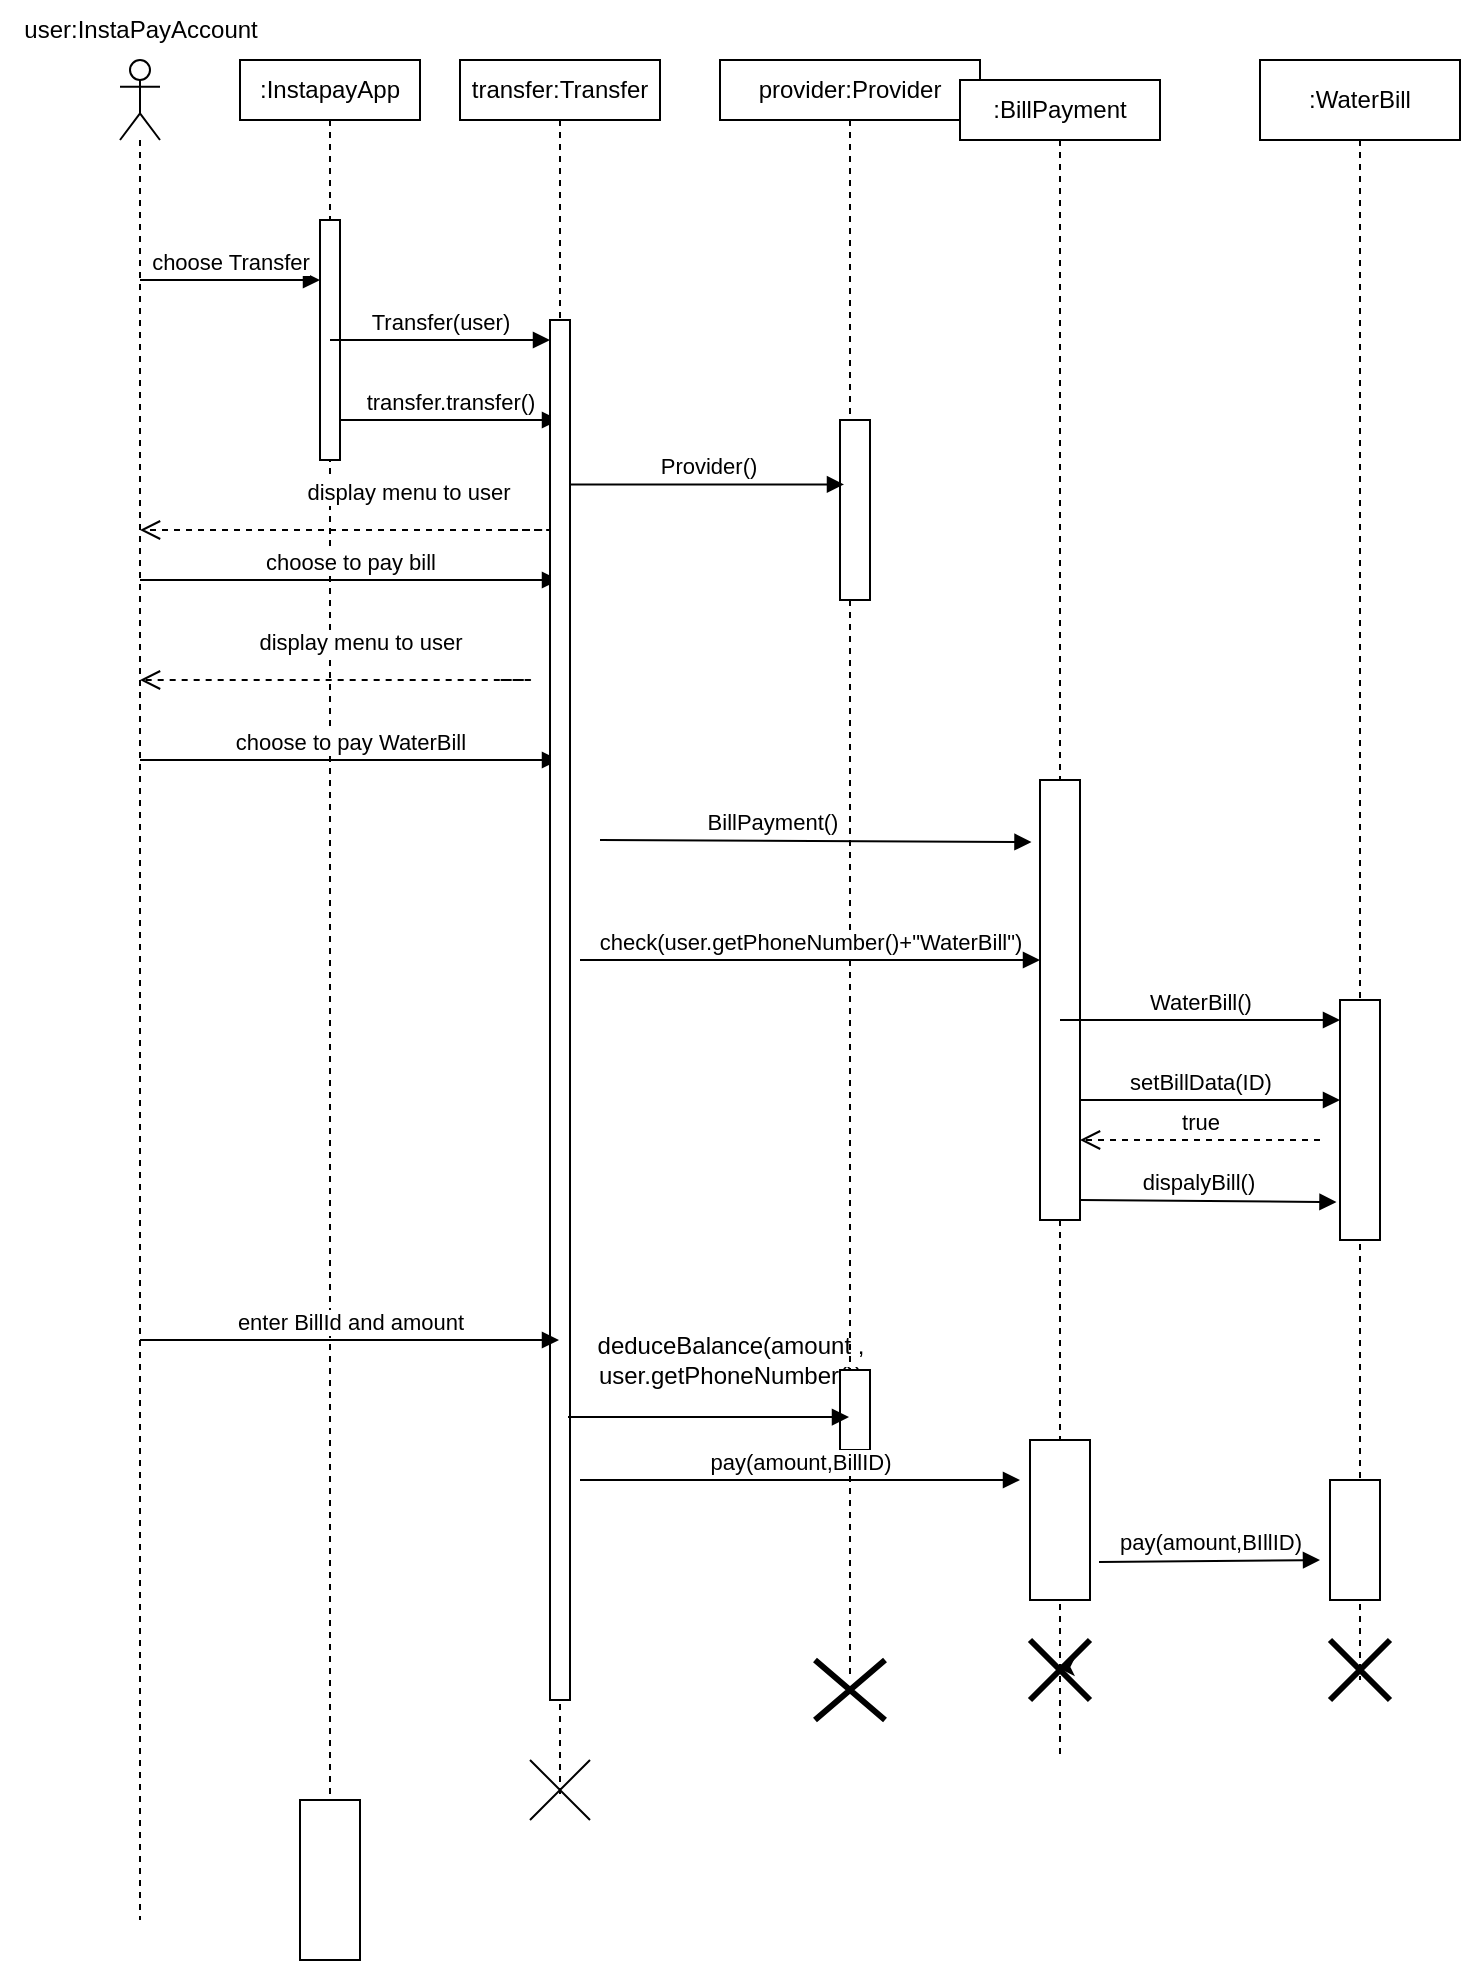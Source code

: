 <mxfile>
    <diagram id="lsXV5JBQt807CrDM8ptu" name="Page-1">
        <mxGraphModel dx="2950" dy="1198" grid="1" gridSize="10" guides="1" tooltips="1" connect="1" arrows="1" fold="1" page="1" pageScale="1" pageWidth="850" pageHeight="1100" math="0" shadow="0">
            <root>
                <mxCell id="0"/>
                <mxCell id="1" parent="0"/>
                <mxCell id="2" value="" style="shape=umlLifeline;participant=umlActor;perimeter=lifelinePerimeter;whiteSpace=wrap;html=1;container=1;collapsible=0;recursiveResize=0;verticalAlign=top;spacingTop=36;outlineConnect=0;" vertex="1" parent="1">
                    <mxGeometry x="50" y="60" width="20" height="930" as="geometry"/>
                </mxCell>
                <mxCell id="5" value="user:InstaPayAccount" style="text;html=1;align=center;verticalAlign=middle;resizable=0;points=[];autosize=1;strokeColor=none;fillColor=none;" vertex="1" parent="1">
                    <mxGeometry x="-10" y="30" width="140" height="30" as="geometry"/>
                </mxCell>
                <mxCell id="6" value=":&lt;span style=&quot;&quot;&gt;InstapayApp&lt;/span&gt;" style="shape=umlLifeline;perimeter=lifelinePerimeter;whiteSpace=wrap;html=1;container=1;collapsible=0;recursiveResize=0;outlineConnect=0;size=30;" vertex="1" parent="1">
                    <mxGeometry x="110" y="60" width="90" height="930" as="geometry"/>
                </mxCell>
                <mxCell id="7" value="" style="html=1;points=[];perimeter=orthogonalPerimeter;" vertex="1" parent="6">
                    <mxGeometry x="40" y="80" width="10" height="120" as="geometry"/>
                </mxCell>
                <mxCell id="14" value="transfer.transfer()" style="html=1;verticalAlign=bottom;endArrow=block;" edge="1" parent="6" target="9">
                    <mxGeometry width="80" relative="1" as="geometry">
                        <mxPoint x="50" y="180" as="sourcePoint"/>
                        <mxPoint x="130" y="180" as="targetPoint"/>
                    </mxGeometry>
                </mxCell>
                <mxCell id="15" value="display menu to user" style="html=1;verticalAlign=bottom;endArrow=open;dashed=1;endSize=8;" edge="1" parent="6" target="2">
                    <mxGeometry x="-0.113" y="-10" relative="1" as="geometry">
                        <mxPoint x="130" y="235" as="sourcePoint"/>
                        <mxPoint x="50" y="220" as="targetPoint"/>
                        <Array as="points">
                            <mxPoint x="160" y="235"/>
                            <mxPoint x="130" y="235"/>
                            <mxPoint x="50" y="235"/>
                        </Array>
                        <mxPoint as="offset"/>
                    </mxGeometry>
                </mxCell>
                <mxCell id="16" value="choose to pay bill" style="html=1;verticalAlign=bottom;endArrow=block;" edge="1" parent="6" target="9">
                    <mxGeometry width="80" relative="1" as="geometry">
                        <mxPoint x="-50" y="260" as="sourcePoint"/>
                        <mxPoint x="120" y="260" as="targetPoint"/>
                    </mxGeometry>
                </mxCell>
                <mxCell id="17" value="display menu to user" style="html=1;verticalAlign=bottom;endArrow=open;dashed=1;endSize=8;" edge="1" parent="6">
                    <mxGeometry y="-10" relative="1" as="geometry">
                        <mxPoint x="130.33" y="310" as="sourcePoint"/>
                        <mxPoint x="-50.003" y="310" as="targetPoint"/>
                        <Array as="points">
                            <mxPoint x="150" y="310"/>
                            <mxPoint x="130.33" y="310"/>
                            <mxPoint x="100.33" y="310"/>
                            <mxPoint x="70.33" y="310"/>
                        </Array>
                        <mxPoint as="offset"/>
                    </mxGeometry>
                </mxCell>
                <mxCell id="19" value="choose to pay WaterBill" style="html=1;verticalAlign=bottom;endArrow=block;" edge="1" parent="6" target="9">
                    <mxGeometry width="80" relative="1" as="geometry">
                        <mxPoint x="-50" y="350" as="sourcePoint"/>
                        <mxPoint x="120" y="350" as="targetPoint"/>
                    </mxGeometry>
                </mxCell>
                <mxCell id="8" value="choose Transfer" style="html=1;verticalAlign=bottom;endArrow=block;" edge="1" parent="1" source="2" target="7">
                    <mxGeometry width="80" relative="1" as="geometry">
                        <mxPoint x="380" y="390" as="sourcePoint"/>
                        <mxPoint x="460" y="390" as="targetPoint"/>
                        <Array as="points">
                            <mxPoint x="110" y="170"/>
                        </Array>
                    </mxGeometry>
                </mxCell>
                <mxCell id="9" value="transfer:Transfer" style="shape=umlLifeline;perimeter=lifelinePerimeter;whiteSpace=wrap;html=1;container=1;collapsible=0;recursiveResize=0;outlineConnect=0;size=30;" vertex="1" parent="1">
                    <mxGeometry x="220" y="60" width="100" height="870" as="geometry"/>
                </mxCell>
                <mxCell id="52" value="" style="html=1;points=[];perimeter=orthogonalPerimeter;" vertex="1" parent="9">
                    <mxGeometry x="45" y="130" width="10" height="690" as="geometry"/>
                </mxCell>
                <mxCell id="53" value="" style="shape=umlDestroy;" vertex="1" parent="9">
                    <mxGeometry x="35" y="850" width="30" height="30" as="geometry"/>
                </mxCell>
                <mxCell id="11" value="Transfer(user)" style="html=1;verticalAlign=bottom;endArrow=block;" edge="1" parent="1" source="6">
                    <mxGeometry width="80" relative="1" as="geometry">
                        <mxPoint x="160" y="200" as="sourcePoint"/>
                        <mxPoint x="265" y="200" as="targetPoint"/>
                        <Array as="points">
                            <mxPoint x="200" y="200"/>
                        </Array>
                    </mxGeometry>
                </mxCell>
                <mxCell id="20" value="provider:Provider" style="shape=umlLifeline;perimeter=lifelinePerimeter;whiteSpace=wrap;html=1;container=1;collapsible=0;recursiveResize=0;outlineConnect=0;size=30;" vertex="1" parent="1">
                    <mxGeometry x="350" y="60" width="130" height="810" as="geometry"/>
                </mxCell>
                <mxCell id="24" value="" style="html=1;verticalAlign=bottom;endArrow=block;entryX=-0.213;entryY=0.141;entryDx=0;entryDy=0;entryPerimeter=0;" edge="1" parent="20" target="58">
                    <mxGeometry width="80" relative="1" as="geometry">
                        <mxPoint x="-60" y="390" as="sourcePoint"/>
                        <mxPoint x="100" y="390" as="targetPoint"/>
                    </mxGeometry>
                </mxCell>
                <mxCell id="26" value="BillPayment()" style="edgeLabel;html=1;align=center;verticalAlign=middle;resizable=0;points=[];" vertex="1" connectable="0" parent="24">
                    <mxGeometry x="-0.284" y="2" relative="1" as="geometry">
                        <mxPoint x="9" y="-8" as="offset"/>
                    </mxGeometry>
                </mxCell>
                <mxCell id="49" value="deduceBalance(amount ,&lt;br&gt;user.getPhoneNumber())" style="text;html=1;align=center;verticalAlign=middle;resizable=0;points=[];autosize=1;strokeColor=none;fillColor=none;" vertex="1" parent="20">
                    <mxGeometry x="-75" y="630" width="160" height="40" as="geometry"/>
                </mxCell>
                <mxCell id="48" value="&lt;div style=&quot;background-color: rgb(15, 17, 26); font-family: &amp;quot;Droid Sans Mono&amp;quot;, &amp;quot;monospace&amp;quot;, monospace; font-size: 14px; line-height: 19px;&quot;&gt;&lt;br&gt;&lt;/div&gt;" style="text;html=1;align=center;verticalAlign=middle;resizable=0;points=[];autosize=1;strokeColor=none;fillColor=none;" vertex="1" parent="20">
                    <mxGeometry x="-20" y="660" width="20" height="30" as="geometry"/>
                </mxCell>
                <mxCell id="54" value="" style="html=1;points=[];perimeter=orthogonalPerimeter;" vertex="1" parent="20">
                    <mxGeometry x="60" y="180" width="15" height="90" as="geometry"/>
                </mxCell>
                <mxCell id="55" value="" style="html=1;points=[];perimeter=orthogonalPerimeter;" vertex="1" parent="20">
                    <mxGeometry x="60" y="655" width="15" height="40" as="geometry"/>
                </mxCell>
                <mxCell id="28" value=":BillPayment" style="shape=umlLifeline;perimeter=lifelinePerimeter;whiteSpace=wrap;html=1;container=1;collapsible=0;recursiveResize=0;outlineConnect=0;size=30;" vertex="1" parent="1">
                    <mxGeometry x="470" y="70" width="100" height="840" as="geometry"/>
                </mxCell>
                <mxCell id="32" value="setBillData(ID)" style="html=1;verticalAlign=bottom;endArrow=block;" edge="1" parent="28">
                    <mxGeometry width="80" relative="1" as="geometry">
                        <mxPoint x="50" y="510" as="sourcePoint"/>
                        <mxPoint x="190" y="510" as="targetPoint"/>
                    </mxGeometry>
                </mxCell>
                <mxCell id="58" value="" style="html=1;points=[];perimeter=orthogonalPerimeter;" vertex="1" parent="28">
                    <mxGeometry x="40" y="350" width="20" height="220" as="geometry"/>
                </mxCell>
                <mxCell id="64" value="" style="shape=umlDestroy;whiteSpace=wrap;html=1;strokeWidth=3;" vertex="1" parent="28">
                    <mxGeometry x="35" y="780" width="30" height="30" as="geometry"/>
                </mxCell>
                <mxCell id="65" style="edgeStyle=none;html=1;entryX=0.442;entryY=0.45;entryDx=0;entryDy=0;entryPerimeter=0;" edge="1" parent="28" source="28" target="64">
                    <mxGeometry relative="1" as="geometry"/>
                </mxCell>
                <mxCell id="29" value="check(user.getPhoneNumber()+&quot;WaterBill&quot;)" style="html=1;verticalAlign=bottom;endArrow=block;" edge="1" parent="1">
                    <mxGeometry width="80" relative="1" as="geometry">
                        <mxPoint x="280" y="510" as="sourcePoint"/>
                        <mxPoint x="510" y="510" as="targetPoint"/>
                        <mxPoint as="offset"/>
                    </mxGeometry>
                </mxCell>
                <mxCell id="30" value="WaterBill()" style="html=1;verticalAlign=bottom;endArrow=block;" edge="1" parent="1">
                    <mxGeometry width="80" relative="1" as="geometry">
                        <mxPoint x="520" y="540" as="sourcePoint"/>
                        <mxPoint x="660" y="540" as="targetPoint"/>
                    </mxGeometry>
                </mxCell>
                <mxCell id="31" value=":WaterBill" style="shape=umlLifeline;perimeter=lifelinePerimeter;whiteSpace=wrap;html=1;container=1;collapsible=0;recursiveResize=0;outlineConnect=0;" vertex="1" parent="1">
                    <mxGeometry x="620" y="60" width="100" height="810" as="geometry"/>
                </mxCell>
                <mxCell id="61" value="" style="html=1;points=[];perimeter=orthogonalPerimeter;" vertex="1" parent="31">
                    <mxGeometry x="40" y="470" width="20" height="120" as="geometry"/>
                </mxCell>
                <mxCell id="62" value="" style="html=1;points=[];perimeter=orthogonalPerimeter;" vertex="1" parent="31">
                    <mxGeometry x="35" y="710" width="25" height="60" as="geometry"/>
                </mxCell>
                <mxCell id="33" value="true" style="html=1;verticalAlign=bottom;endArrow=open;dashed=1;endSize=8;" edge="1" parent="1">
                    <mxGeometry relative="1" as="geometry">
                        <mxPoint x="650" y="600" as="sourcePoint"/>
                        <mxPoint x="530" y="600" as="targetPoint"/>
                    </mxGeometry>
                </mxCell>
                <mxCell id="45" value="dispalyBill()" style="html=1;verticalAlign=bottom;endArrow=block;entryX=-0.088;entryY=0.842;entryDx=0;entryDy=0;entryPerimeter=0;" edge="1" parent="1" target="61">
                    <mxGeometry x="-0.073" width="80" relative="1" as="geometry">
                        <mxPoint x="530" y="630" as="sourcePoint"/>
                        <mxPoint x="650" y="630" as="targetPoint"/>
                        <mxPoint as="offset"/>
                    </mxGeometry>
                </mxCell>
                <mxCell id="46" value="enter BillId and amount" style="html=1;verticalAlign=bottom;endArrow=block;" edge="1" parent="1" target="9">
                    <mxGeometry width="80" relative="1" as="geometry">
                        <mxPoint x="60" y="700" as="sourcePoint"/>
                        <mxPoint x="250" y="700" as="targetPoint"/>
                    </mxGeometry>
                </mxCell>
                <mxCell id="50" value="pay(amount,BillID)" style="html=1;verticalAlign=bottom;endArrow=block;" edge="1" parent="1">
                    <mxGeometry width="80" relative="1" as="geometry">
                        <mxPoint x="280" y="770" as="sourcePoint"/>
                        <mxPoint x="500" y="770" as="targetPoint"/>
                    </mxGeometry>
                </mxCell>
                <mxCell id="51" value="pay(amount,BIllID)" style="html=1;verticalAlign=bottom;endArrow=block;startArrow=none;exitX=1.15;exitY=0.762;exitDx=0;exitDy=0;exitPerimeter=0;" edge="1" parent="1" source="59">
                    <mxGeometry width="80" relative="1" as="geometry">
                        <mxPoint x="510" y="810" as="sourcePoint"/>
                        <mxPoint x="650" y="810" as="targetPoint"/>
                    </mxGeometry>
                </mxCell>
                <mxCell id="47" value="&lt;div style=&quot;color: rgb(186, 190, 216); background-color: rgb(15, 17, 26); font-family: &amp;quot;Droid Sans Mono&amp;quot;, &amp;quot;monospace&amp;quot;, monospace; font-size: 14px; line-height: 19px;&quot;&gt;&lt;br&gt;&lt;/div&gt;" style="html=1;verticalAlign=bottom;endArrow=block;exitX=0.9;exitY=0.795;exitDx=0;exitDy=0;exitPerimeter=0;" edge="1" parent="1" source="52" target="20">
                    <mxGeometry width="80" relative="1" as="geometry">
                        <mxPoint x="280" y="740" as="sourcePoint"/>
                        <mxPoint x="380" y="740" as="targetPoint"/>
                    </mxGeometry>
                </mxCell>
                <mxCell id="22" value="Provider()" style="html=1;verticalAlign=bottom;endArrow=block;entryX=0.133;entryY=0.358;entryDx=0;entryDy=0;entryPerimeter=0;" edge="1" parent="1" source="52" target="54">
                    <mxGeometry width="80" relative="1" as="geometry">
                        <mxPoint x="290" y="270" as="sourcePoint"/>
                        <mxPoint x="370" y="270" as="targetPoint"/>
                    </mxGeometry>
                </mxCell>
                <mxCell id="60" value="" style="html=1;verticalAlign=bottom;endArrow=none;" edge="1" parent="1" target="59">
                    <mxGeometry width="80" relative="1" as="geometry">
                        <mxPoint x="510" y="810" as="sourcePoint"/>
                        <mxPoint x="650" y="810" as="targetPoint"/>
                    </mxGeometry>
                </mxCell>
                <mxCell id="59" value="" style="html=1;points=[];perimeter=orthogonalPerimeter;" vertex="1" parent="1">
                    <mxGeometry x="505" y="750" width="30" height="80" as="geometry"/>
                </mxCell>
                <mxCell id="63" value="" style="shape=umlDestroy;whiteSpace=wrap;html=1;strokeWidth=3;" vertex="1" parent="1">
                    <mxGeometry x="655" y="850" width="30" height="30" as="geometry"/>
                </mxCell>
                <mxCell id="57" value="" style="shape=umlDestroy;whiteSpace=wrap;html=1;strokeWidth=3;" vertex="1" parent="1">
                    <mxGeometry x="397.5" y="860" width="35" height="30" as="geometry"/>
                </mxCell>
                <mxCell id="66" value="" style="html=1;points=[];perimeter=orthogonalPerimeter;" vertex="1" parent="1">
                    <mxGeometry x="140" y="930" width="30" height="80" as="geometry"/>
                </mxCell>
            </root>
        </mxGraphModel>
    </diagram>
</mxfile>